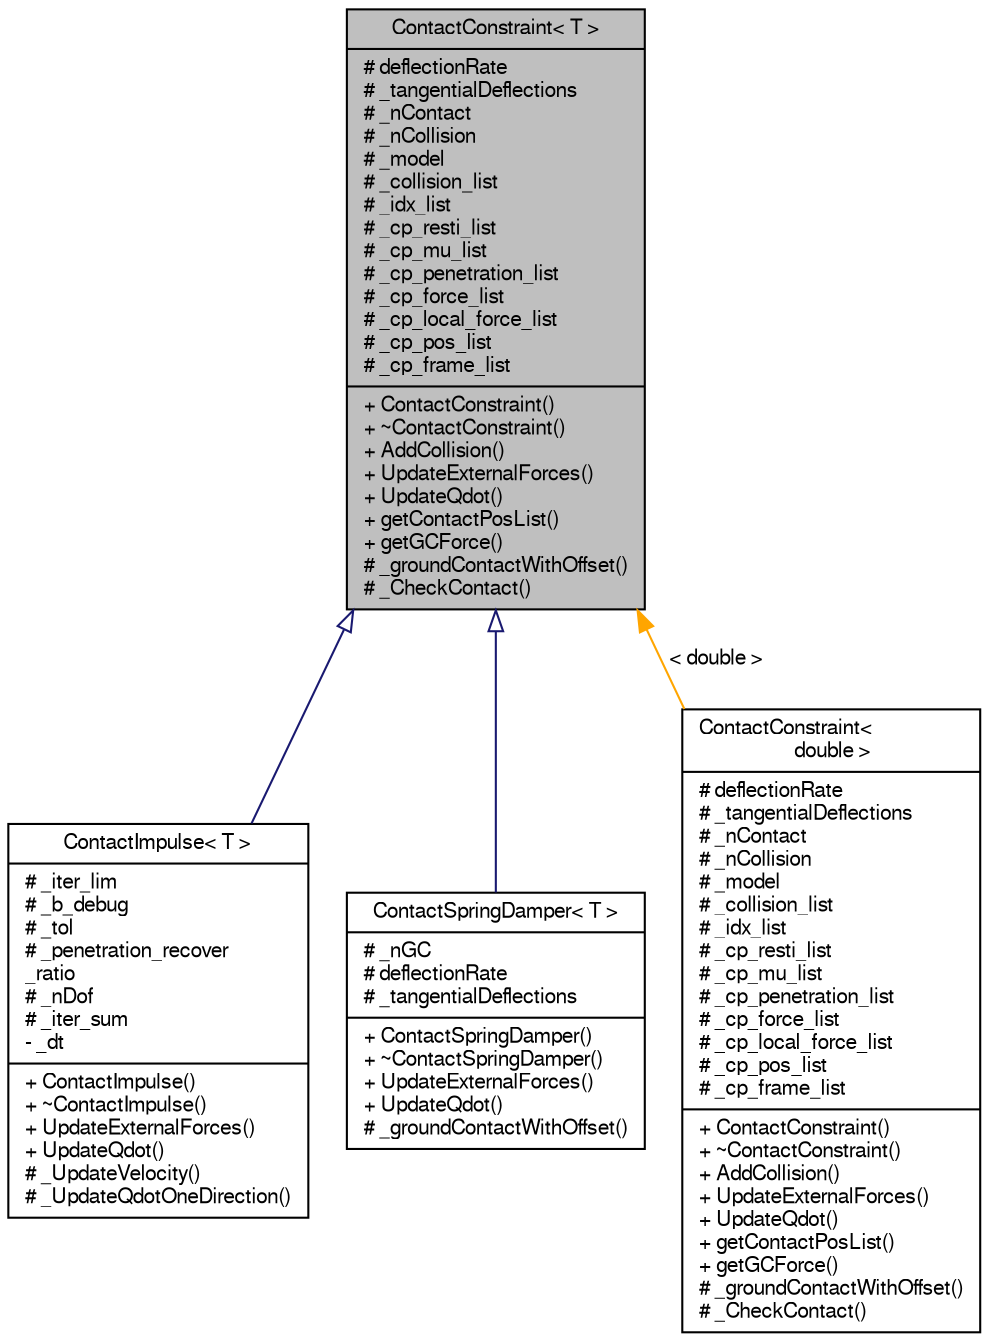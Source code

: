 digraph "ContactConstraint&lt; T &gt;"
{
  edge [fontname="FreeSans",fontsize="10",labelfontname="FreeSans",labelfontsize="10"];
  node [fontname="FreeSans",fontsize="10",shape=record];
  Node1 [label="{ContactConstraint\< T \>\n|# deflectionRate\l# _tangentialDeflections\l# _nContact\l# _nCollision\l# _model\l# _collision_list\l# _idx_list\l# _cp_resti_list\l# _cp_mu_list\l# _cp_penetration_list\l# _cp_force_list\l# _cp_local_force_list\l# _cp_pos_list\l# _cp_frame_list\l|+ ContactConstraint()\l+ ~ContactConstraint()\l+ AddCollision()\l+ UpdateExternalForces()\l+ UpdateQdot()\l+ getContactPosList()\l+ getGCForce()\l# _groundContactWithOffset()\l# _CheckContact()\l}",height=0.2,width=0.4,color="black", fillcolor="grey75", style="filled", fontcolor="black"];
  Node1 -> Node2 [dir="back",color="midnightblue",fontsize="10",style="solid",arrowtail="onormal",fontname="FreeSans"];
  Node2 [label="{ContactImpulse\< T \>\n|# _iter_lim\l# _b_debug\l# _tol\l# _penetration_recover\l_ratio\l# _nDof\l# _iter_sum\l- _dt\l|+ ContactImpulse()\l+ ~ContactImpulse()\l+ UpdateExternalForces()\l+ UpdateQdot()\l# _UpdateVelocity()\l# _UpdateQdotOneDirection()\l}",height=0.2,width=0.4,color="black", fillcolor="white", style="filled",URL="$d2/dc6/class_contact_impulse.html"];
  Node1 -> Node3 [dir="back",color="midnightblue",fontsize="10",style="solid",arrowtail="onormal",fontname="FreeSans"];
  Node3 [label="{ContactSpringDamper\< T \>\n|# _nGC\l# deflectionRate\l# _tangentialDeflections\l|+ ContactSpringDamper()\l+ ~ContactSpringDamper()\l+ UpdateExternalForces()\l+ UpdateQdot()\l# _groundContactWithOffset()\l}",height=0.2,width=0.4,color="black", fillcolor="white", style="filled",URL="$d0/df2/class_contact_spring_damper.html"];
  Node1 -> Node4 [dir="back",color="orange",fontsize="10",style="solid",label=" \< double \>" ,fontname="FreeSans"];
  Node4 [label="{ContactConstraint\<\l double \>\n|# deflectionRate\l# _tangentialDeflections\l# _nContact\l# _nCollision\l# _model\l# _collision_list\l# _idx_list\l# _cp_resti_list\l# _cp_mu_list\l# _cp_penetration_list\l# _cp_force_list\l# _cp_local_force_list\l# _cp_pos_list\l# _cp_frame_list\l|+ ContactConstraint()\l+ ~ContactConstraint()\l+ AddCollision()\l+ UpdateExternalForces()\l+ UpdateQdot()\l+ getContactPosList()\l+ getGCForce()\l# _groundContactWithOffset()\l# _CheckContact()\l}",height=0.2,width=0.4,color="black", fillcolor="white", style="filled",URL="$d7/d6c/class_contact_constraint.html"];
}
